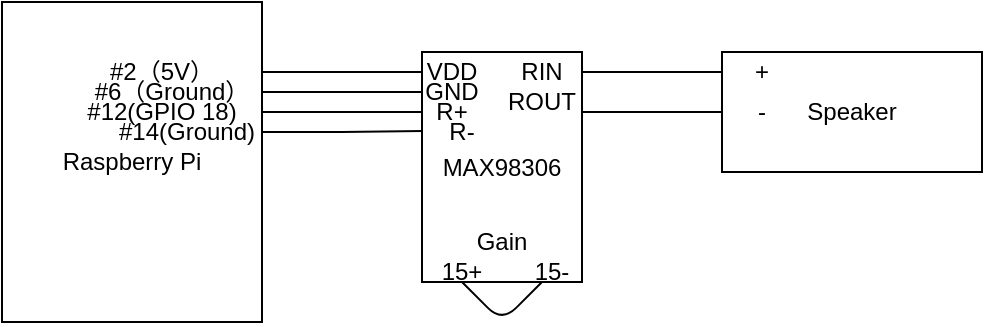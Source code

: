 <mxfile version="12.7.4" type="github"><diagram id="YhRic9N5lV_lW3UTe8TW" name="Page-1"><mxGraphModel dx="815" dy="453" grid="1" gridSize="10" guides="1" tooltips="1" connect="1" arrows="1" fold="1" page="1" pageScale="1" pageWidth="827" pageHeight="1169" math="0" shadow="0"><root><mxCell id="0"/><mxCell id="1" parent="0"/><mxCell id="NZwkVZ7qEu3EPiR0M82L-1" value="Raspberry Pi" style="rounded=0;whiteSpace=wrap;html=1;fillColor=none;" vertex="1" parent="1"><mxGeometry x="90" y="150" width="130" height="160" as="geometry"/></mxCell><mxCell id="NZwkVZ7qEu3EPiR0M82L-30" style="edgeStyle=orthogonalEdgeStyle;rounded=0;orthogonalLoop=1;jettySize=auto;html=1;entryX=0;entryY=0.5;entryDx=0;entryDy=0;endArrow=none;endFill=0;" edge="1" parent="1" source="NZwkVZ7qEu3EPiR0M82L-9" target="NZwkVZ7qEu3EPiR0M82L-18"><mxGeometry relative="1" as="geometry"/></mxCell><mxCell id="NZwkVZ7qEu3EPiR0M82L-9" value="#2（5V）" style="text;html=1;strokeColor=none;fillColor=none;align=center;verticalAlign=middle;whiteSpace=wrap;rounded=0;" vertex="1" parent="1"><mxGeometry x="120" y="180" width="100" height="10" as="geometry"/></mxCell><mxCell id="NZwkVZ7qEu3EPiR0M82L-31" style="edgeStyle=orthogonalEdgeStyle;rounded=0;orthogonalLoop=1;jettySize=auto;html=1;endArrow=none;endFill=0;" edge="1" parent="1" source="NZwkVZ7qEu3EPiR0M82L-10" target="NZwkVZ7qEu3EPiR0M82L-19"><mxGeometry relative="1" as="geometry"/></mxCell><mxCell id="NZwkVZ7qEu3EPiR0M82L-10" value="#6（Ground）" style="text;html=1;strokeColor=none;fillColor=none;align=center;verticalAlign=middle;whiteSpace=wrap;rounded=0;" vertex="1" parent="1"><mxGeometry x="130" y="190" width="90" height="10" as="geometry"/></mxCell><mxCell id="NZwkVZ7qEu3EPiR0M82L-33" value="" style="edgeStyle=orthogonalEdgeStyle;rounded=0;orthogonalLoop=1;jettySize=auto;html=1;endArrow=none;endFill=0;entryX=0.005;entryY=0.343;entryDx=0;entryDy=0;entryPerimeter=0;" edge="1" parent="1" source="NZwkVZ7qEu3EPiR0M82L-11" target="NZwkVZ7qEu3EPiR0M82L-13"><mxGeometry relative="1" as="geometry"/></mxCell><mxCell id="NZwkVZ7qEu3EPiR0M82L-11" value="#14(Ground)" style="text;html=1;strokeColor=none;fillColor=none;align=center;verticalAlign=middle;whiteSpace=wrap;rounded=0;" vertex="1" parent="1"><mxGeometry x="145" y="200" width="75" height="30" as="geometry"/></mxCell><mxCell id="NZwkVZ7qEu3EPiR0M82L-32" style="edgeStyle=orthogonalEdgeStyle;rounded=0;orthogonalLoop=1;jettySize=auto;html=1;entryX=0;entryY=0.5;entryDx=0;entryDy=0;endArrow=none;endFill=0;" edge="1" parent="1" source="NZwkVZ7qEu3EPiR0M82L-12" target="NZwkVZ7qEu3EPiR0M82L-21"><mxGeometry relative="1" as="geometry"/></mxCell><mxCell id="NZwkVZ7qEu3EPiR0M82L-12" value="#12(GPIO 18)" style="text;html=1;strokeColor=none;fillColor=none;align=center;verticalAlign=middle;whiteSpace=wrap;rounded=0;" vertex="1" parent="1"><mxGeometry x="120" y="200" width="100" height="10" as="geometry"/></mxCell><mxCell id="NZwkVZ7qEu3EPiR0M82L-13" value="MAX98306" style="rounded=0;whiteSpace=wrap;html=1;fillColor=none;" vertex="1" parent="1"><mxGeometry x="300" y="175" width="80" height="115" as="geometry"/></mxCell><mxCell id="NZwkVZ7qEu3EPiR0M82L-18" value="VDD" style="text;html=1;strokeColor=none;fillColor=none;align=center;verticalAlign=middle;whiteSpace=wrap;rounded=0;" vertex="1" parent="1"><mxGeometry x="300" y="180" width="30" height="10" as="geometry"/></mxCell><mxCell id="NZwkVZ7qEu3EPiR0M82L-19" value="GND" style="text;html=1;strokeColor=none;fillColor=none;align=center;verticalAlign=middle;whiteSpace=wrap;rounded=0;" vertex="1" parent="1"><mxGeometry x="300" y="190" width="30" height="10" as="geometry"/></mxCell><mxCell id="NZwkVZ7qEu3EPiR0M82L-20" value="R-" style="text;html=1;strokeColor=none;fillColor=none;align=center;verticalAlign=middle;whiteSpace=wrap;rounded=0;" vertex="1" parent="1"><mxGeometry x="310" y="210" width="20" height="10" as="geometry"/></mxCell><mxCell id="NZwkVZ7qEu3EPiR0M82L-21" value="R+" style="text;html=1;strokeColor=none;fillColor=none;align=center;verticalAlign=middle;whiteSpace=wrap;rounded=0;" vertex="1" parent="1"><mxGeometry x="300" y="200" width="30" height="10" as="geometry"/></mxCell><mxCell id="NZwkVZ7qEu3EPiR0M82L-22" value="Gain" style="text;html=1;strokeColor=none;fillColor=none;align=center;verticalAlign=middle;whiteSpace=wrap;rounded=0;" vertex="1" parent="1"><mxGeometry x="320" y="260" width="40" height="20" as="geometry"/></mxCell><mxCell id="NZwkVZ7qEu3EPiR0M82L-23" value="" style="endArrow=none;html=1;exitX=0.25;exitY=1;exitDx=0;exitDy=0;entryX=0.75;entryY=1;entryDx=0;entryDy=0;" edge="1" parent="1" source="NZwkVZ7qEu3EPiR0M82L-13" target="NZwkVZ7qEu3EPiR0M82L-13"><mxGeometry width="50" height="50" relative="1" as="geometry"><mxPoint x="390" y="350" as="sourcePoint"/><mxPoint x="440" y="300" as="targetPoint"/><Array as="points"><mxPoint x="340" y="310"/></Array></mxGeometry></mxCell><mxCell id="NZwkVZ7qEu3EPiR0M82L-24" value="15+" style="text;html=1;strokeColor=none;fillColor=none;align=center;verticalAlign=middle;whiteSpace=wrap;rounded=0;" vertex="1" parent="1"><mxGeometry x="310" y="280" width="20" height="10" as="geometry"/></mxCell><mxCell id="NZwkVZ7qEu3EPiR0M82L-25" value="15-" style="text;html=1;strokeColor=none;fillColor=none;align=center;verticalAlign=middle;whiteSpace=wrap;rounded=0;" vertex="1" parent="1"><mxGeometry x="350" y="285" width="30" as="geometry"/></mxCell><mxCell id="NZwkVZ7qEu3EPiR0M82L-39" style="edgeStyle=orthogonalEdgeStyle;rounded=0;orthogonalLoop=1;jettySize=auto;html=1;endArrow=none;endFill=0;" edge="1" parent="1" source="NZwkVZ7qEu3EPiR0M82L-34" target="NZwkVZ7qEu3EPiR0M82L-37"><mxGeometry relative="1" as="geometry"/></mxCell><mxCell id="NZwkVZ7qEu3EPiR0M82L-34" value="RIN" style="text;html=1;strokeColor=none;fillColor=none;align=center;verticalAlign=middle;whiteSpace=wrap;rounded=0;" vertex="1" parent="1"><mxGeometry x="340" y="175" width="40" height="20" as="geometry"/></mxCell><mxCell id="NZwkVZ7qEu3EPiR0M82L-40" style="edgeStyle=orthogonalEdgeStyle;rounded=0;orthogonalLoop=1;jettySize=auto;html=1;endArrow=none;endFill=0;" edge="1" parent="1" source="NZwkVZ7qEu3EPiR0M82L-35" target="NZwkVZ7qEu3EPiR0M82L-38"><mxGeometry relative="1" as="geometry"><Array as="points"><mxPoint x="400" y="205"/><mxPoint x="400" y="205"/></Array></mxGeometry></mxCell><mxCell id="NZwkVZ7qEu3EPiR0M82L-35" value="ROUT" style="text;html=1;strokeColor=none;fillColor=none;align=center;verticalAlign=middle;whiteSpace=wrap;rounded=0;" vertex="1" parent="1"><mxGeometry x="340" y="190" width="40" height="20" as="geometry"/></mxCell><mxCell id="NZwkVZ7qEu3EPiR0M82L-36" value="Speaker" style="rounded=0;whiteSpace=wrap;html=1;fillColor=none;" vertex="1" parent="1"><mxGeometry x="450" y="175" width="130" height="60" as="geometry"/></mxCell><mxCell id="NZwkVZ7qEu3EPiR0M82L-37" value="+" style="text;html=1;strokeColor=none;fillColor=none;align=center;verticalAlign=middle;whiteSpace=wrap;rounded=0;" vertex="1" parent="1"><mxGeometry x="450" y="175" width="40" height="20" as="geometry"/></mxCell><mxCell id="NZwkVZ7qEu3EPiR0M82L-38" value="-" style="text;html=1;strokeColor=none;fillColor=none;align=center;verticalAlign=middle;whiteSpace=wrap;rounded=0;" vertex="1" parent="1"><mxGeometry x="450" y="195" width="40" height="20" as="geometry"/></mxCell></root></mxGraphModel></diagram></mxfile>